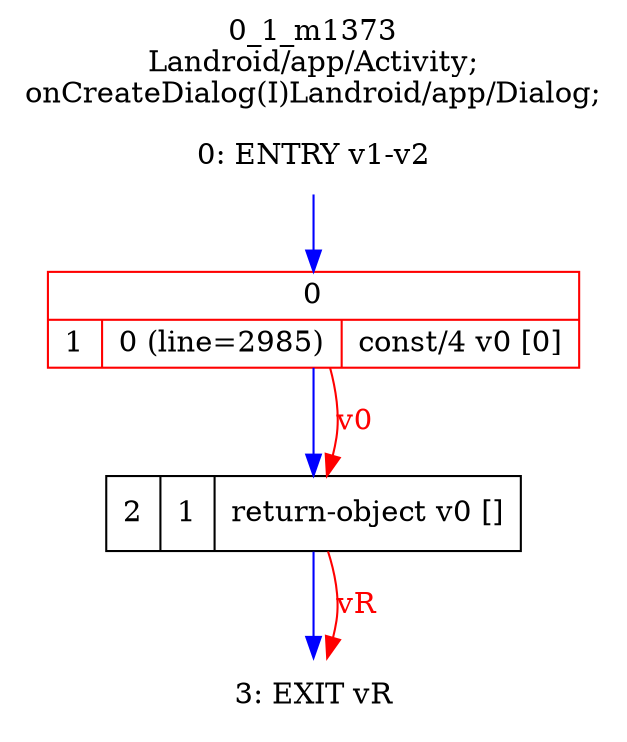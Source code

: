 digraph G {
rankdir=UD;
labelloc=t;
label="0_1_m1373\nLandroid/app/Activity;
onCreateDialog(I)Landroid/app/Dialog;";
0[label="0: ENTRY v1-v2",shape=plaintext];
1[label="{0|{1|0 (line=2985)|const/4 v0 [0]\l}}",shape=record, color=red];
2[label="2|1|return-object v0 []\l",shape=record];
3[label="3: EXIT vR",shape=plaintext];
0->1 [color=blue, fontcolor=blue,weight=100, taillabel=""];
1->2 [color=blue, fontcolor=blue,weight=100, taillabel=""];
2->3 [color=blue, fontcolor=blue,weight=100, taillabel=""];
1->2 [color=red, fontcolor=red, label="v0"];
2->3 [color=red, fontcolor=red, label="vR"];
}
